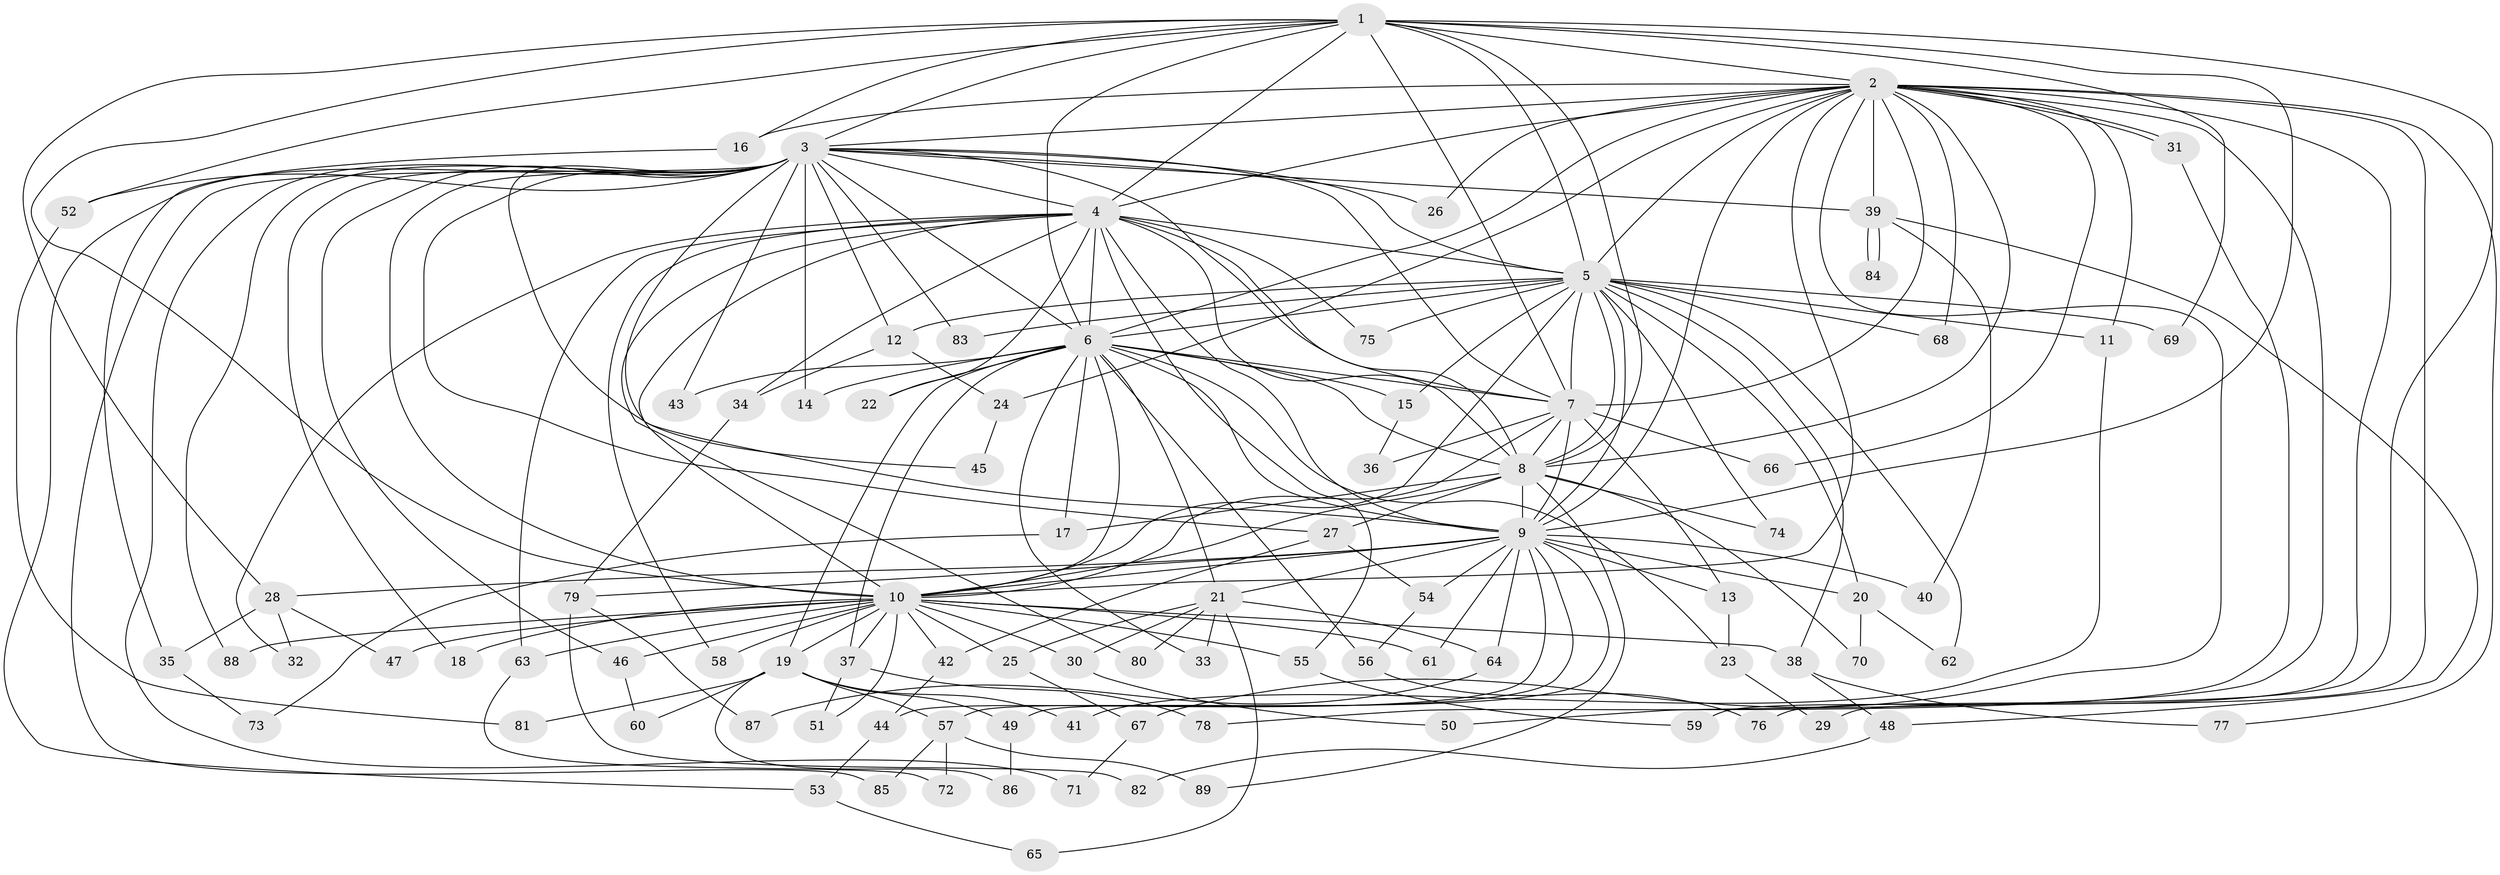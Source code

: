// Generated by graph-tools (version 1.1) at 2025/25/03/09/25 03:25:38]
// undirected, 89 vertices, 203 edges
graph export_dot {
graph [start="1"]
  node [color=gray90,style=filled];
  1;
  2;
  3;
  4;
  5;
  6;
  7;
  8;
  9;
  10;
  11;
  12;
  13;
  14;
  15;
  16;
  17;
  18;
  19;
  20;
  21;
  22;
  23;
  24;
  25;
  26;
  27;
  28;
  29;
  30;
  31;
  32;
  33;
  34;
  35;
  36;
  37;
  38;
  39;
  40;
  41;
  42;
  43;
  44;
  45;
  46;
  47;
  48;
  49;
  50;
  51;
  52;
  53;
  54;
  55;
  56;
  57;
  58;
  59;
  60;
  61;
  62;
  63;
  64;
  65;
  66;
  67;
  68;
  69;
  70;
  71;
  72;
  73;
  74;
  75;
  76;
  77;
  78;
  79;
  80;
  81;
  82;
  83;
  84;
  85;
  86;
  87;
  88;
  89;
  1 -- 2;
  1 -- 3;
  1 -- 4;
  1 -- 5;
  1 -- 6;
  1 -- 7;
  1 -- 8;
  1 -- 9;
  1 -- 10;
  1 -- 16;
  1 -- 28;
  1 -- 52;
  1 -- 69;
  1 -- 76;
  2 -- 3;
  2 -- 4;
  2 -- 5;
  2 -- 6;
  2 -- 7;
  2 -- 8;
  2 -- 9;
  2 -- 10;
  2 -- 11;
  2 -- 16;
  2 -- 24;
  2 -- 26;
  2 -- 29;
  2 -- 31;
  2 -- 31;
  2 -- 39;
  2 -- 50;
  2 -- 59;
  2 -- 66;
  2 -- 67;
  2 -- 68;
  2 -- 77;
  3 -- 4;
  3 -- 5;
  3 -- 6;
  3 -- 7;
  3 -- 8;
  3 -- 9;
  3 -- 10;
  3 -- 12;
  3 -- 14;
  3 -- 18;
  3 -- 26;
  3 -- 27;
  3 -- 39;
  3 -- 43;
  3 -- 45;
  3 -- 46;
  3 -- 52;
  3 -- 53;
  3 -- 71;
  3 -- 83;
  3 -- 85;
  3 -- 88;
  4 -- 5;
  4 -- 6;
  4 -- 7;
  4 -- 8;
  4 -- 9;
  4 -- 10;
  4 -- 22;
  4 -- 32;
  4 -- 34;
  4 -- 55;
  4 -- 58;
  4 -- 63;
  4 -- 75;
  4 -- 80;
  5 -- 6;
  5 -- 7;
  5 -- 8;
  5 -- 9;
  5 -- 10;
  5 -- 11;
  5 -- 12;
  5 -- 15;
  5 -- 20;
  5 -- 38;
  5 -- 62;
  5 -- 68;
  5 -- 69;
  5 -- 74;
  5 -- 75;
  5 -- 83;
  6 -- 7;
  6 -- 8;
  6 -- 9;
  6 -- 10;
  6 -- 14;
  6 -- 15;
  6 -- 17;
  6 -- 19;
  6 -- 21;
  6 -- 22;
  6 -- 23;
  6 -- 33;
  6 -- 37;
  6 -- 43;
  6 -- 56;
  7 -- 8;
  7 -- 9;
  7 -- 10;
  7 -- 13;
  7 -- 36;
  7 -- 66;
  8 -- 9;
  8 -- 10;
  8 -- 17;
  8 -- 27;
  8 -- 70;
  8 -- 74;
  8 -- 89;
  9 -- 10;
  9 -- 13;
  9 -- 20;
  9 -- 21;
  9 -- 28;
  9 -- 40;
  9 -- 44;
  9 -- 49;
  9 -- 54;
  9 -- 57;
  9 -- 61;
  9 -- 64;
  9 -- 79;
  10 -- 18;
  10 -- 19;
  10 -- 25;
  10 -- 30;
  10 -- 37;
  10 -- 38;
  10 -- 42;
  10 -- 46;
  10 -- 47;
  10 -- 51;
  10 -- 55;
  10 -- 58;
  10 -- 61;
  10 -- 63;
  10 -- 88;
  11 -- 41;
  12 -- 24;
  12 -- 34;
  13 -- 23;
  15 -- 36;
  16 -- 35;
  17 -- 73;
  19 -- 41;
  19 -- 49;
  19 -- 57;
  19 -- 60;
  19 -- 81;
  19 -- 86;
  20 -- 62;
  20 -- 70;
  21 -- 25;
  21 -- 30;
  21 -- 33;
  21 -- 64;
  21 -- 65;
  21 -- 80;
  23 -- 29;
  24 -- 45;
  25 -- 67;
  27 -- 42;
  27 -- 54;
  28 -- 32;
  28 -- 35;
  28 -- 47;
  30 -- 50;
  31 -- 78;
  34 -- 79;
  35 -- 73;
  37 -- 51;
  37 -- 78;
  38 -- 48;
  38 -- 77;
  39 -- 40;
  39 -- 48;
  39 -- 84;
  39 -- 84;
  42 -- 44;
  44 -- 53;
  46 -- 60;
  48 -- 82;
  49 -- 86;
  52 -- 81;
  53 -- 65;
  54 -- 56;
  55 -- 59;
  56 -- 76;
  57 -- 72;
  57 -- 85;
  57 -- 89;
  63 -- 72;
  64 -- 87;
  67 -- 71;
  79 -- 82;
  79 -- 87;
}

